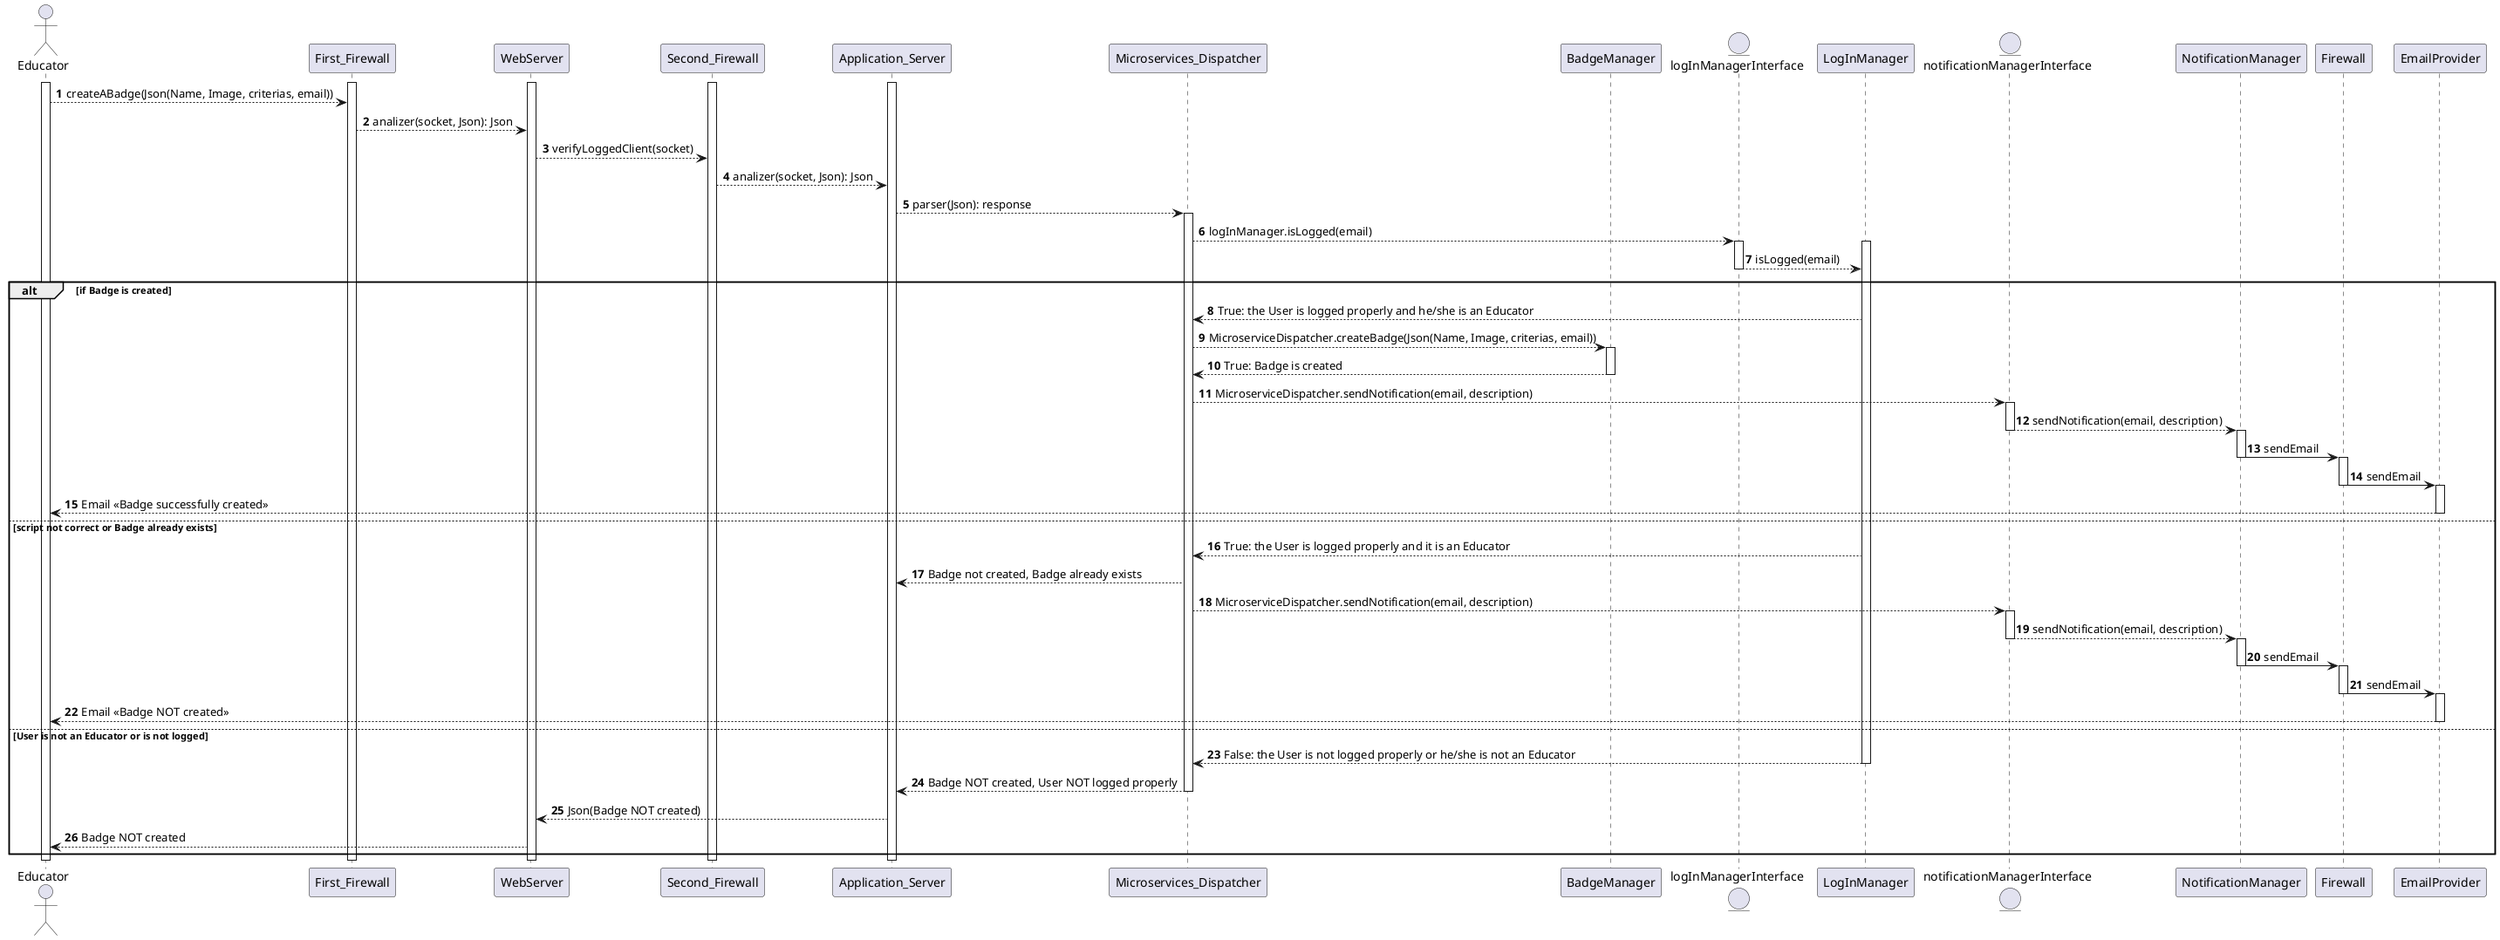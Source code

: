 @startuml

autonumber
actor Educator as U
participant First_Firewall as FF
participant WebServer as WS
participant Second_Firewall as SF
participant Application_Server as AS
participant Microservices_Dispatcher as MD
participant BadgeManager as BM
entity logInManagerInterface as LMI
participant LogInManager as LM
entity notificationManagerInterface as NMI
participant NotificationManager as NM
participant Firewall as F
participant EmailProvider as EP

activate U
activate FF
activate WS
activate SF
activate AS
U-->FF: createABadge(Json(Name, Image, criterias, email))
FF-->WS: analizer(socket, Json): Json
WS-->SF: verifyLoggedClient(socket)
SF-->AS: analizer(socket, Json): Json
AS-->MD: parser(Json): response
activate MD
MD-->LMI: logInManager.isLogged(email)
activate LMI
activate LM
LMI-->LM: isLogged(email)
deactivate LMI
alt if Badge is created
    LM-->MD: True: the User is logged properly and he/she is an Educator
    MD-->BM: MicroserviceDispatcher.createBadge(Json(Name, Image, criterias, email))
    activate BM
    BM-->MD: True: Badge is created
    deactivate BM
    MD-->NMI: MicroserviceDispatcher.sendNotification(email, description)
    activate NMI
    NMI-->NM: sendNotification(email, description)
    deactivate NMI
    activate NM
    NM->F: sendEmail
    deactivate NM
    activate F
    F->EP: sendEmail
    deactivate F
    activate EP
    EP-->U: Email <<Badge successfully created>>
    deactivate EP
else  script not correct or Badge already exists
    LM-->MD: True: the User is logged properly and it is an Educator
    MD-->AS: Badge not created, Badge already exists
    MD-->NMI: MicroserviceDispatcher.sendNotification(email, description)
    activate NMI
    NMI-->NM: sendNotification(email, description)
    deactivate NMI
    activate NM
    NM->F: sendEmail
    deactivate NM
    activate F
    F->EP: sendEmail
    deactivate F
    activate EP
    EP-->U: Email <<Badge NOT created>>
    deactivate EP
else User is not an Educator or is not logged
    LM-->MD: False: the User is not logged properly or he/she is not an Educator
    deactivate LM
    MD-->AS: Badge NOT created, User NOT logged properly 
    deactivate MD
    AS-->WS: Json(Badge NOT created)
    WS-->U: Badge NOT created
end
deactivate U
deactivate FF
deactivate WS
deactivate SF
deactivate AS
@enduml